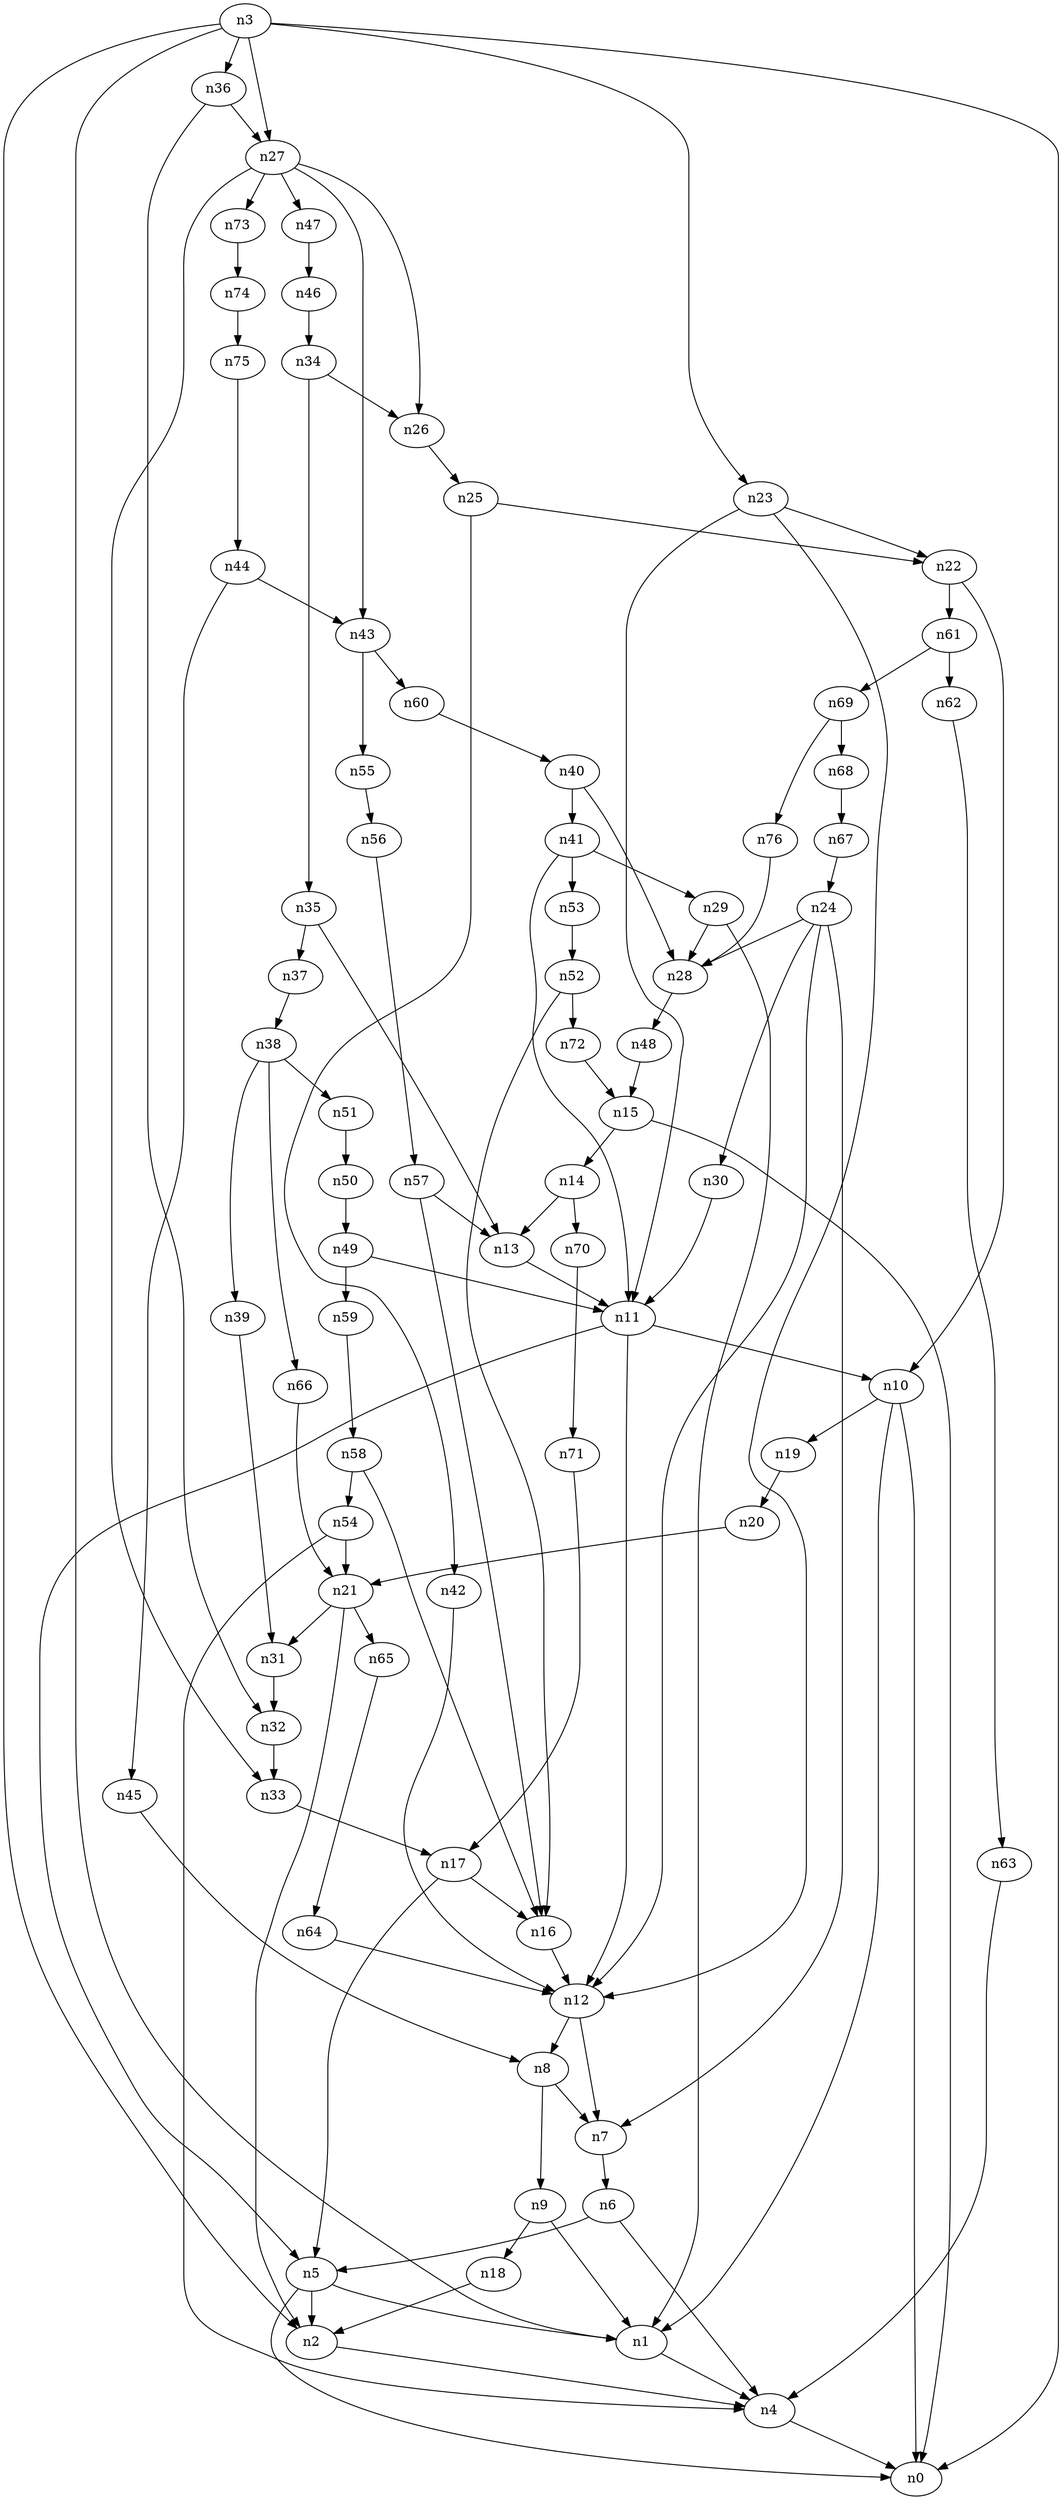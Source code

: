 digraph G {
	n1 -> n4	 [_graphml_id=e4];
	n2 -> n4	 [_graphml_id=e7];
	n3 -> n0	 [_graphml_id=e0];
	n3 -> n1	 [_graphml_id=e3];
	n3 -> n2	 [_graphml_id=e6];
	n3 -> n23	 [_graphml_id=e49];
	n3 -> n27	 [_graphml_id=e43];
	n3 -> n36	 [_graphml_id=e59];
	n4 -> n0	 [_graphml_id=e1];
	n5 -> n0	 [_graphml_id=e2];
	n5 -> n1	 [_graphml_id=e5];
	n5 -> n2	 [_graphml_id=e8];
	n6 -> n4	 [_graphml_id=e10];
	n6 -> n5	 [_graphml_id=e9];
	n7 -> n6	 [_graphml_id=e11];
	n8 -> n7	 [_graphml_id=e12];
	n8 -> n9	 [_graphml_id=e13];
	n9 -> n1	 [_graphml_id=e14];
	n9 -> n18	 [_graphml_id=e27];
	n10 -> n0	 [_graphml_id=e15];
	n10 -> n1	 [_graphml_id=e39];
	n10 -> n19	 [_graphml_id=e30];
	n11 -> n5	 [_graphml_id=e17];
	n11 -> n10	 [_graphml_id=e16];
	n11 -> n12	 [_graphml_id=e29];
	n12 -> n7	 [_graphml_id=e18];
	n12 -> n8	 [_graphml_id=e19];
	n13 -> n11	 [_graphml_id=e20];
	n14 -> n13	 [_graphml_id=e21];
	n14 -> n70	 [_graphml_id=e114];
	n15 -> n0	 [_graphml_id=e23];
	n15 -> n14	 [_graphml_id=e22];
	n16 -> n12	 [_graphml_id=e24];
	n17 -> n5	 [_graphml_id=e26];
	n17 -> n16	 [_graphml_id=e25];
	n18 -> n2	 [_graphml_id=e28];
	n19 -> n20	 [_graphml_id=e31];
	n20 -> n21	 [_graphml_id=e32];
	n21 -> n2	 [_graphml_id=e33];
	n21 -> n31	 [_graphml_id=e50];
	n21 -> n65	 [_graphml_id=e106];
	n22 -> n10	 [_graphml_id=e34];
	n22 -> n61	 [_graphml_id=e100];
	n23 -> n11	 [_graphml_id=e36];
	n23 -> n12	 [_graphml_id=e79];
	n23 -> n22	 [_graphml_id=e35];
	n24 -> n7	 [_graphml_id=e37];
	n24 -> n12	 [_graphml_id=e38];
	n24 -> n28	 [_graphml_id=e44];
	n24 -> n30	 [_graphml_id=e48];
	n25 -> n22	 [_graphml_id=e40];
	n25 -> n42	 [_graphml_id=e67];
	n26 -> n25	 [_graphml_id=e41];
	n27 -> n26	 [_graphml_id=e42];
	n27 -> n33	 [_graphml_id=e89];
	n27 -> n43	 [_graphml_id=e70];
	n27 -> n47	 [_graphml_id=e76];
	n27 -> n73	 [_graphml_id=e119];
	n28 -> n48	 [_graphml_id=e78];
	n29 -> n1	 [_graphml_id=e46];
	n29 -> n28	 [_graphml_id=e45];
	n30 -> n11	 [_graphml_id=e47];
	n31 -> n32	 [_graphml_id=e51];
	n32 -> n33	 [_graphml_id=e52];
	n33 -> n17	 [_graphml_id=e53];
	n34 -> n26	 [_graphml_id=e54];
	n34 -> n35	 [_graphml_id=e55];
	n35 -> n13	 [_graphml_id=e56];
	n35 -> n37	 [_graphml_id=e60];
	n36 -> n27	 [_graphml_id=e57];
	n36 -> n32	 [_graphml_id=e58];
	n37 -> n38	 [_graphml_id=e61];
	n38 -> n39	 [_graphml_id=e62];
	n38 -> n51	 [_graphml_id=e83];
	n38 -> n66	 [_graphml_id=e108];
	n39 -> n31	 [_graphml_id=e63];
	n40 -> n28	 [_graphml_id=e64];
	n40 -> n41	 [_graphml_id=e65];
	n41 -> n11	 [_graphml_id=e69];
	n41 -> n29	 [_graphml_id=e66];
	n41 -> n53	 [_graphml_id=e86];
	n42 -> n12	 [_graphml_id=e68];
	n43 -> n55	 [_graphml_id=e90];
	n43 -> n60	 [_graphml_id=e97];
	n44 -> n43	 [_graphml_id=e71];
	n44 -> n45	 [_graphml_id=e72];
	n45 -> n8	 [_graphml_id=e73];
	n46 -> n34	 [_graphml_id=e74];
	n47 -> n46	 [_graphml_id=e75];
	n48 -> n15	 [_graphml_id=e77];
	n49 -> n11	 [_graphml_id=e80];
	n49 -> n59	 [_graphml_id=e96];
	n50 -> n49	 [_graphml_id=e81];
	n51 -> n50	 [_graphml_id=e82];
	n52 -> n16	 [_graphml_id=e84];
	n52 -> n72	 [_graphml_id=e118];
	n53 -> n52	 [_graphml_id=e85];
	n54 -> n4	 [_graphml_id=e88];
	n54 -> n21	 [_graphml_id=e87];
	n55 -> n56	 [_graphml_id=e91];
	n56 -> n57	 [_graphml_id=e92];
	n57 -> n13	 [_graphml_id=e99];
	n57 -> n16	 [_graphml_id=e93];
	n58 -> n16	 [_graphml_id=e94];
	n58 -> n54	 [_graphml_id=e109];
	n59 -> n58	 [_graphml_id=e95];
	n60 -> n40	 [_graphml_id=e98];
	n61 -> n62	 [_graphml_id=e101];
	n61 -> n69	 [_graphml_id=e113];
	n62 -> n63	 [_graphml_id=e102];
	n63 -> n4	 [_graphml_id=e103];
	n64 -> n12	 [_graphml_id=e104];
	n65 -> n64	 [_graphml_id=e105];
	n66 -> n21	 [_graphml_id=e107];
	n67 -> n24	 [_graphml_id=e110];
	n68 -> n67	 [_graphml_id=e111];
	n69 -> n68	 [_graphml_id=e112];
	n69 -> n76	 [_graphml_id=e124];
	n70 -> n71	 [_graphml_id=e115];
	n71 -> n17	 [_graphml_id=e116];
	n72 -> n15	 [_graphml_id=e117];
	n73 -> n74	 [_graphml_id=e120];
	n74 -> n75	 [_graphml_id=e121];
	n75 -> n44	 [_graphml_id=e122];
	n76 -> n28	 [_graphml_id=e123];
}
